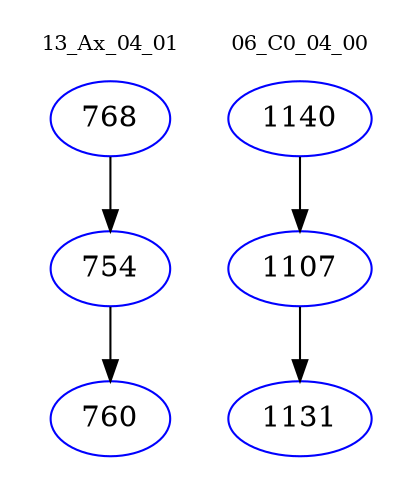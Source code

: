 digraph{
subgraph cluster_0 {
color = white
label = "13_Ax_04_01";
fontsize=10;
T0_768 [label="768", color="blue"]
T0_768 -> T0_754 [color="black"]
T0_754 [label="754", color="blue"]
T0_754 -> T0_760 [color="black"]
T0_760 [label="760", color="blue"]
}
subgraph cluster_1 {
color = white
label = "06_C0_04_00";
fontsize=10;
T1_1140 [label="1140", color="blue"]
T1_1140 -> T1_1107 [color="black"]
T1_1107 [label="1107", color="blue"]
T1_1107 -> T1_1131 [color="black"]
T1_1131 [label="1131", color="blue"]
}
}
